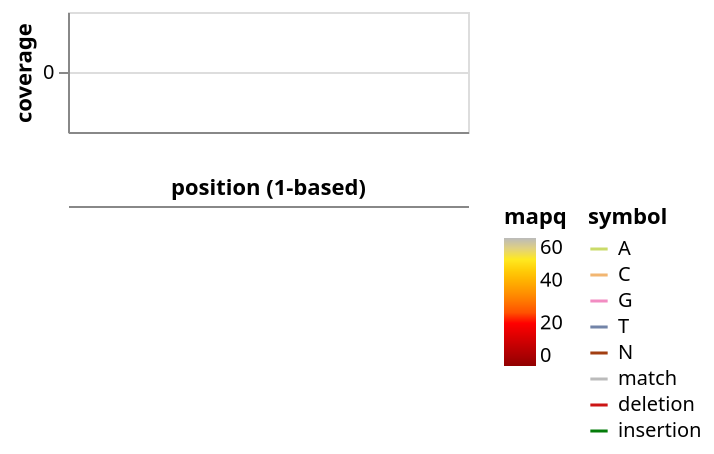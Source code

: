 {
    "$schema": "https://vega.github.io/schema/vega-lite/v5.json",
    "resolve": {
        "scale": {
            "strokeWidth": "independent"
        }
    },
    "datasets": {
        "highlight": [],
        "reference": [],
        "reads": [],
        "coverage": []
    },
    "config": {
        "legend": {
            "layout": {
                "right": {
                    "anchor": "start",
                    "direction": "horizontal",
                    "center": false,
                    "margin": 10
                }
            }
        }
    },
    "vconcat": [
        {
            "data": {
                "name": "coverage"
            },
            "mark": "area",
            "transform": [
                {
                    "as": "offset",
                    "calculate": "sequence(datum.coverage.length)"
                },
                {
                    "flatten": [
                        "offset",
                        "coverage"
                    ]
                },
                {
                    "as": "p",
                    "calculate": "datum.start + datum.offset"
                }
            ],
            "encoding": {
                "color": {
                    "value": "#BBB"
                },
                "x": {
                    "field": "p",
                    "type": "quantitative",
                    "axis": {
                        "title": null
                    },
                    "scale": {
                        "domain": []
                    }
                },
                "y": {
                    "field": "coverage",
                    "type": "quantitative",
                    "axis": {
                        "title": "coverage"
                    }
                }
            },
            "height": 60
        },
        {
            "height": {
                "step": 4
            },
            "encoding": {
                "x": {
                    "field": "start",
                    "type": "quantitative",
                    "axis": {
                        "orient": "top",
                        "title": "position (1-based)"
                    },
                    "scale": {
                        "domain": []
                    }
                },
                "x2": {
                    "field": "end",
                    "type": "quantitative"
                },
                "y": {
                    "axis": null,
                    "field": "row",
                    "type": "ordinal"
                },
                "yOffset": {
                    "field": "v_offset",
                    "type": "ordinal"
                }
            },
            "layer": [
                {
                    "data": {
                        "name": "highlight"
                    },
                    "mark": "rect",
                    "encoding": {
                        "color": {
                            "value": "red"
                        },
                        "opacity": {
                            "value": 0.15
                        },
                        "y2": {
                            "value": 10000000
                        }
                    }
                },
                {
                    "data": {
                        "name": "reference"
                    },
                    "params": [
                        {
                            "name": "grid",
                            "select": "interval",
                            "bind": "scales"
                        }
                    ],
                    "transform": [
                        {
                            "as": "base",
                            "calculate": "split(datum.reference, '')"
                        },
                        {
                            "as": "offset",
                            "calculate": "sequence(datum.reference.length)"
                        },
                        {
                            "flatten": [
                                "base",
                                "offset"
                            ]
                        },
                        {
                            "as": "position",
                            "calculate": "datum.start + datum.offset"
                        },
                        {
                            "as": "start",
                            "calculate": "datum.position + 0.5"
                        },
                        {
                            "as": "end",
                            "calculate": "datum.position + 1.5"
                        },
                        {
                            "as": "position (1-based)",
                            "calculate": "datum.position + 1"
                        }
                    ],
                    "mark": {
                        "type": "rule",
                        "clip": true
                    },
                    "encoding": {
                        "tooltip": [
                            {
                                "field": "base"
                            },
                            {
                                "field": "position (1-based)"
                            }
                        ],
                        "strokeWidth": {
                            "value": 8
                        },
                        "color": {
                            "field": "base",
                            "legend": null,
                            "scale": {
                                "type": "ordinal",
                                "domain": [
                                    "A",
                                    "C",
                                    "G",
                                    "T",
                                    "N",
                                    "match",
                                    "deletion",
                                    "insertion"
                                ],
                                "range": [
                                    "#CADB69",
                                    "#F2B671",
                                    "#F28CC2",
                                    "#7284A8",
                                    "#A23E11",
                                    "#BBBBBB",
                                    "#CC1414",
                                    "#047C0A"
                                ]
                            }
                        }
                    }
                },
                {
                    "data": {
                        "name": "reads"
                    },
                    "transform": [
                        {
                            "calculate": "split(datum.values, '\u00a7')",
                            "as": "reads"
                        },
                        {
                            "flatten": [
                                "reads"
                            ]
                        },
                        {
                            "calculate": "split(datum.reads, ' ')",
                            "as": "fields"
                        },
                        {
                            "calculate": "replace(datum.fields[0], '_', ' ')",
                            "as": "aux"
                        },
                        {
                            "calculate": "datum.fields[1]",
                            "as": "cigar"
                        },
                        {
                            "calculate": "toNumber(datum.fields[2])",
                            "as": "flags"
                        },
                        {
                            "calculate": "toNumber(datum.fields[3])",
                            "as": "mapq"
                        },
                        {
                            "calculate": "toNumber(datum.fields[4])",
                            "as": "mpos"
                        },
                        {
                            "calculate": "datum.fields[5]",
                            "as": "name"
                        },
                        {
                            "calculate": "toNumber(datum.fields[6])",
                            "as": "position"
                        },
                        {
                            "calculate": "datum.fields[7] === '.' ? null : toNumber(datum.fields[7])",
                            "as": "row"
                        },
                        {
                            "calculate": "datum.fields[8]",
                            "as": "raw_cigar"
                        },
                        {
                            "as": "cigars",
                            "calculate": "split(datum.cigar, '|')"
                        },
                        {
                            "as": "cigar_index",
                            "calculate": "sequence(datum.cigars.length)"
                        },
                        {
                            "flatten": [
                                "cigars",
                                "cigar_index"
                            ]
                        },
                        {
                            "calculate": "if(substring(datum.cigars, 0, 1) == 'i', 'insertion', if(substring(datum.cigars, length(datum.cigars) - 1, length(datum.cigars)) == '=', 'match', if(substring(datum.cigars, length(datum.cigars) - 1, length(datum.cigars)) == 'd', 'deletion', substring(datum.cigars, 1, length(datum.cigars)))))",
                            "as": "type"
                        },
                        {
                            "calculate": "if(datum.type == 'match' || datum.type == 'deletion', parseInt(substring(datum.cigars, 0, length(datum.cigars) - 1)), if(datum.type == 'insertion', 1, parseInt(substring(datum.cigars, 0, length(datum.cigars) - 1))))",
                            "as": "length"
                        },
                        {
                            "stack": "length",
                            "groupby": [
                                "name",
                                "cigar",
                                "position"
                            ],
                            "as": "offset"
                        },
                        {
                            "as": "start",
                            "calculate": "if(datum.type == 'insertion', datum.position + datum.offset + 1.4, datum.position + datum.offset + 0.4)"
                        },
                        {
                            "as": "end",
                            "calculate": "if(datum.type == 'insertion', datum.position + datum.offset + datum.length - 0.4, datum.position + datum.offset + datum.length + 0.6)"
                        },
                        {
                            "as": "v_offset",
                            "calculate": "if(datum.position < datum.mpos, 0, 2)"
                        }
                    ],
                    "mark": {
                        "type": "rule",
                        "clip": true
                    },
                    "params": [
                        {
                            "name": "rplc",
                            "select": {
                                "type": "point",
                                "toggle": "event.shiftKey",
                                "fields": [
                                    "name",
                                    "position"
                                ]
                            }
                        }
                    ],
                    "encoding": {
                        "opacity": {
                            "condition": {
                                "param": "rplc",
                                "value": 1
                            },
                            "value": 0.2
                        },
                        "strokeWidth": {
                            "field": "type",
                            "scale": {
                                "type": "ordinal",
                                "domain": [
                                    "A",
                                    "C",
                                    "G",
                                    "T",
                                    "N",
                                    "match",
                                    "deletion",
                                    "insertion"
                                ],
                                "range": [
                                    9,
                                    9,
                                    9,
                                    9,
                                    9,
                                    9,
                                    9,
                                    12
                                ]
                            },
                            "legend": null
                        },
                        "color": {
                            "field": "mapq",
                            "type": "quantitative",
                            "scale": {
                                "domain": [
                                    0,
                                    60
                                ],
                                "range": [
                                    "#910000",
                                    "#c70002",
                                    "#ff0000",
                                    "#ff7500",
                                    "#ffb200",
                                    "#ffe921",
                                    "#bbbbbb"
                                ]
                            }
                        }
                    }
                },
                {
                    "data": {
                        "name": "reads"
                    },
                    "transform": [
                        {
                            "calculate": "split(datum.values, '\u00a7')",
                            "as": "reads"
                        },
                        {
                            "flatten": [
                                "reads"
                            ]
                        },
                        {
                            "calculate": "split(datum.reads, ' ')",
                            "as": "fields"
                        },
                        {
                            "calculate": "replace(datum.fields[0], '_', ' ')",
                            "as": "aux"
                        },
                        {
                            "calculate": "datum.fields[1]",
                            "as": "cigar"
                        },
                        {
                            "calculate": "toNumber(datum.fields[2])",
                            "as": "flags"
                        },
                        {
                            "calculate": "toNumber(datum.fields[3])",
                            "as": "mapq"
                        },
                        {
                            "calculate": "toNumber(datum.fields[4])",
                            "as": "mpos"
                        },
                        {
                            "calculate": "datum.fields[5]",
                            "as": "name"
                        },
                        {
                            "calculate": "toNumber(datum.fields[6])",
                            "as": "position"
                        },
                        {
                            "calculate": "datum.fields[7] === '.' ? null : toNumber(datum.fields[7])",
                            "as": "row"
                        },
                        {
                            "calculate": "datum.fields[8]",
                            "as": "raw_cigar"
                        },
                        {
                            "filter": "datum.mpos >= 0"
                        },
                        {
                            "as": "start",
                            "calculate": "if(datum.position < datum.mpos, datum.position + 0.5, datum.mpos + 0.5)"
                        },
                        {
                            "as": "end",
                            "calculate": "if(datum.position > datum.mpos, datum.position + 0.5, datum.mpos + 0.5)"
                        },
                        {
                            "as": "v_offset",
                            "calculate": "1"
                        }
                    ],
                    "mark": {
                        "type": "rule",
                        "clip": true
                    },
                    "encoding": {
                        "opacity": {
                            "condition": {
                                "param": "rplc",
                                "value": 1
                            },
                            "value": 0.2
                        },
                        "strokeWidth": {
                            "value": 1
                        },
                        "color": {
                            "value": "#BBBBBB"
                        }
                    }
                },
                {
                    "data": {
                        "name": "reads"
                    },
                    "transform": [
                        {
                            "calculate": "split(datum.values, '\u00a7')",
                            "as": "reads"
                        },
                        {
                            "flatten": [
                                "reads"
                            ]
                        },
                        {
                            "calculate": "split(datum.reads, ' ')",
                            "as": "fields"
                        },
                        {
                            "calculate": "replace(datum.fields[0], '_', ' ')",
                            "as": "aux"
                        },
                        {
                            "calculate": "datum.fields[1]",
                            "as": "cigar"
                        },
                        {
                            "calculate": "toNumber(datum.fields[2])",
                            "as": "flags"
                        },
                        {
                            "calculate": "toNumber(datum.fields[3])",
                            "as": "mapq"
                        },
                        {
                            "calculate": "toNumber(datum.fields[4])",
                            "as": "mpos"
                        },
                        {
                            "calculate": "datum.fields[5]",
                            "as": "name"
                        },
                        {
                            "calculate": "toNumber(datum.fields[6])",
                            "as": "position"
                        },
                        {
                            "calculate": "datum.fields[7] === '.' ? null : toNumber(datum.fields[7])",
                            "as": "row"
                        },
                        {
                            "calculate": "datum.fields[8]",
                            "as": "raw_cigar"
                        },
                        {
                            "calculate": "join([if ((datum.flags & 1) > 0, 'read paired, ', ''), if ((datum.flags & 2) > 0, 'read mapped in proper pair, ', ''),  if ((datum.flags & 4) > 0, 'read unmapped, ', ''), if ((datum.flags & 8) > 0, 'mate unmapped, ', ''), if ((datum.flags & 16) > 0, 'read reverse strand, ', ''), if ((datum.flags & 32) > 0, 'mate reverse strand, ', ''), if ((datum.flags & 64) > 0, 'first in pair, ', ''), if ((datum.flags & 128) > 0, 'second in pair, ', ''), if ((datum.flags & 256) > 0, 'not primary alignment, ', ''), if ((datum.flags & 512) > 0, 'read fails platform/vendor quality checks, ', ''), if ((datum.flags & 1024) > 0, 'read is PCR or optical duplicate, ', ''), if ((datum.flags & 2048) > 0, 'supplementary alignment, ', '')], '')",
                            "as": "flags"
                        },
                        {
                            "as": "cigars",
                            "calculate": "split(datum.cigar, '|')"
                        },
                        {
                            "as": "cigar_index",
                            "calculate": "sequence(datum.cigars.length)"
                        },
                        {
                            "flatten": [
                                "cigars",
                                "cigar_index"
                            ]
                        },
                        {
                            "calculate": "if(substring(datum.cigars, 0, 1) == 'i', 'insertion', if(substring(datum.cigars, length(datum.cigars) - 1, length(datum.cigars)) == '=', 'match', if(substring(datum.cigars, length(datum.cigars) - 1, length(datum.cigars)) == 'd', 'deletion', substring(datum.cigars, 1, length(datum.cigars)))))",
                            "as": "type"
                        },
                        {
                            "calculate": "if(datum.type == 'match' || datum.type == 'deletion', parseInt(substring(datum.cigars, 0, length(datum.cigars) - 1)), if(datum.type == 'insertion', 1, parseInt(substring(datum.cigars, 0, length(datum.cigars) - 1))))",
                            "as": "length"
                        },
                        {
                            "stack": "length",
                            "groupby": [
                                "name",
                                "cigar",
                                "position"
                            ],
                            "as": "offset"
                        },
                        {
                            "as": "start",
                            "calculate": "datum.position + datum.offset + 0.5"
                        },
                        {
                            "as": "end",
                            "calculate": "datum.position + datum.offset + datum.length + 0.5"
                        },
                        {
                            "filter": "datum.type != 'deletion' && datum.type != 'insertion'"
                        },
                        {
                            "as": "v_offset",
                            "calculate": "if(datum.position < datum.mpos, 0, 2)"
                        }
                    ],
                    "mark": {
                        "type": "rule",
                        "clip": true
                    },
                    "encoding": {
                        "tooltip": [
                            {
                                "field": "name"
                            },
                            {
                                "field": "type"
                            },
                            {
                                "field": "mapq"
                            },
                            {
                                "field": "flags"
                            },
                            {
                                "field": "aux"
                            },
                            {
                                "field": "raw_cigar"
                            }
                        ],
                        "opacity": {
                            "condition": {
                                "param": "rplc",
                                "value": 1
                            },
                            "value": 0.2
                        },
                        "strokeWidth": {
                            "field": "type",
                            "scale": {
                                "type": "ordinal",
                                "domain": [
                                    "A",
                                    "C",
                                    "G",
                                    "T",
                                    "N",
                                    "match",
                                    "deletion",
                                    "insertion"
                                ],
                                "range": [
                                    6,
                                    6,
                                    6,
                                    6,
                                    6,
                                    6,
                                    6,
                                    9
                                ]
                            },
                            "legend": null
                        },
                        "color": {
                            "field": "type",
                            "legend": null,
                            "scale": {
                                "type": "ordinal",
                                "domain": [
                                    "A",
                                    "C",
                                    "G",
                                    "T",
                                    "N",
                                    "match",
                                    "deletion",
                                    "insertion"
                                ],
                                "range": [
                                    "#CADB69",
                                    "#F2B671",
                                    "#F28CC2",
                                    "#7284A8",
                                    "#A23E11",
                                    "#BBBBBB",
                                    "#CC1414",
                                    "#047C0A"
                                ]
                            }
                        }
                    }
                },
                {
                    "data": {
                        "name": "reads"
                    },
                    "transform": [
                        {
                            "calculate": "split(datum.values, '\u00a7')",
                            "as": "reads"
                        },
                        {
                            "flatten": [
                                "reads"
                            ]
                        },
                        {
                            "calculate": "split(datum.reads, ' ')",
                            "as": "fields"
                        },
                        {
                            "calculate": "replace(datum.fields[0], '_', ' ')",
                            "as": "aux"
                        },
                        {
                            "calculate": "datum.fields[1]",
                            "as": "cigar"
                        },
                        {
                            "calculate": "toNumber(datum.fields[2])",
                            "as": "flags"
                        },
                        {
                            "calculate": "toNumber(datum.fields[3])",
                            "as": "mapq"
                        },
                        {
                            "calculate": "toNumber(datum.fields[4])",
                            "as": "mpos"
                        },
                        {
                            "calculate": "datum.fields[5]",
                            "as": "name"
                        },
                        {
                            "calculate": "toNumber(datum.fields[6])",
                            "as": "position"
                        },
                        {
                            "calculate": "datum.fields[7] === '.' ? null : toNumber(datum.fields[7])",
                            "as": "row"
                        },
                        {
                            "calculate": "datum.fields[8]",
                            "as": "raw_cigar"
                        },
                        {
                            "calculate": "join([if ((datum.flags & 1) > 0, 'read paired, ', ''), if ((datum.flags & 2) > 0, 'read mapped in proper pair, ', ''),  if ((datum.flags & 4) > 0, 'read unmapped, ', ''), if ((datum.flags & 8) > 0, 'mate unmapped, ', ''), if ((datum.flags & 16) > 0, 'read reverse strand, ', ''), if ((datum.flags & 32) > 0, 'mate reverse strand, ', ''), if ((datum.flags & 64) > 0, 'first in pair, ', ''), if ((datum.flags & 128) > 0, 'second in pair, ', ''), if ((datum.flags & 256) > 0, 'not primary alignment, ', ''), if ((datum.flags & 512) > 0, 'read fails platform/vendor quality checks, ', ''), if ((datum.flags & 1024) > 0, 'read is PCR or optical duplicate, ', ''), if ((datum.flags & 2048) > 0, 'supplementary alignment, ', '')], '')",
                            "as": "flags"
                        },
                        {
                            "as": "cigars",
                            "calculate": "split(datum.cigar, '|')"
                        },
                        {
                            "as": "cigar_index",
                            "calculate": "sequence(datum.cigars.length)"
                        },
                        {
                            "flatten": [
                                "cigars",
                                "cigar_index"
                            ]
                        },
                        {
                            "calculate": "if(substring(datum.cigars, 0, 1) == 'i', 'insertion', if(substring(datum.cigars, length(datum.cigars) - 1, length(datum.cigars)) == '=', 'match', if(substring(datum.cigars, length(datum.cigars) - 1, length(datum.cigars)) == 'd', 'deletion', substring(datum.cigars, 1, length(datum.cigars)))))",
                            "as": "type"
                        },
                        {
                            "calculate": "if(datum.type == 'match' || datum.type == 'deletion', parseInt(substring(datum.cigars, 0, length(datum.cigars) - 1)), if(datum.type == 'insertion', 1, parseInt(substring(datum.cigars, 0, length(datum.cigars) - 1))))",
                            "as": "length"
                        },
                        {
                            "stack": "length",
                            "groupby": [
                                "name",
                                "cigar",
                                "position"
                            ],
                            "as": "offset"
                        },
                        {
                            "as": "start",
                            "calculate": "datum.position + datum.offset + 0.5"
                        },
                        {
                            "as": "end",
                            "calculate": "datum.position + datum.offset + datum.length + 0.5"
                        },
                        {
                            "as": "inserted bases",
                            "calculate": "substring(datum.cigars, 1, length(datum.cigars))"
                        },
                        {
                            "filter": "datum.type == 'insertion'"
                        },
                        {
                            "as": "v_offset",
                            "calculate": "if(datum.position < datum.mpos, 0, 2)"
                        }
                    ],
                    "mark": {
                        "type": "rule",
                        "clip": true
                    },
                    "encoding": {
                        "tooltip": [
                            {
                                "field": "name"
                            },
                            {
                                "field": "type"
                            },
                            {
                                "field": "mapq"
                            },
                            {
                                "field": "flags"
                            },
                            {
                                "field": "aux"
                            },
                            {
                                "field": "inserted bases"
                            },
                            {
                                "field": "raw_cigar"
                            }
                        ],
                        "opacity": {
                            "condition": {
                                "param": "rplc",
                                "value": 1
                            },
                            "value": 0.2
                        },
                        "strokeWidth": {
                            "field": "type",
                            "scale": {
                                "type": "ordinal",
                                "domain": [
                                    "A",
                                    "C",
                                    "G",
                                    "T",
                                    "N",
                                    "match",
                                    "deletion",
                                    "insertion"
                                ],
                                "range": [
                                    6,
                                    6,
                                    6,
                                    6,
                                    6,
                                    6,
                                    6,
                                    9
                                ]
                            },
                            "legend": null
                        },
                        "color": {
                            "field": "type",
                            "legend": null,
                            "scale": {
                                "type": "ordinal",
                                "domain": [
                                    "A",
                                    "C",
                                    "G",
                                    "T",
                                    "N",
                                    "match",
                                    "deletion",
                                    "insertion"
                                ],
                                "range": [
                                    "#CADB69",
                                    "#F2B671",
                                    "#F28CC2",
                                    "#7284A8",
                                    "#A23E11",
                                    "#BBBBBB",
                                    "#CC1414",
                                    "#047C0A"
                                ]
                            }
                        }
                    }
                },
                {
                    "data": {
                        "name": "reads"
                    },
                    "transform": [
                        {
                            "calculate": "split(datum.values, '\u00a7')",
                            "as": "reads"
                        },
                        {
                            "flatten": [
                                "reads"
                            ]
                        },
                        {
                            "calculate": "split(datum.reads, ' ')",
                            "as": "fields"
                        },
                        {
                            "calculate": "replace(datum.fields[0], '_', ' ')",
                            "as": "aux"
                        },
                        {
                            "calculate": "datum.fields[1]",
                            "as": "cigar"
                        },
                        {
                            "calculate": "toNumber(datum.fields[2])",
                            "as": "flags"
                        },
                        {
                            "calculate": "toNumber(datum.fields[3])",
                            "as": "mapq"
                        },
                        {
                            "calculate": "toNumber(datum.fields[4])",
                            "as": "mpos"
                        },
                        {
                            "calculate": "datum.fields[5]",
                            "as": "name"
                        },
                        {
                            "calculate": "toNumber(datum.fields[6])",
                            "as": "position"
                        },
                        {
                            "calculate": "datum.fields[7] === '.' ? null : toNumber(datum.fields[7])",
                            "as": "row"
                        },
                        {
                            "calculate": "datum.fields[8]",
                            "as": "raw_cigar"
                        },
                        {
                            "calculate": "join([if ((datum.flags & 1) > 0, 'read paired, ', ''), if ((datum.flags & 2) > 0, 'read mapped in proper pair, ', ''),  if ((datum.flags & 4) > 0, 'read unmapped, ', ''), if ((datum.flags & 8) > 0, 'mate unmapped, ', ''), if ((datum.flags & 16) > 0, 'read reverse strand, ', ''), if ((datum.flags & 32) > 0, 'mate reverse strand, ', ''), if ((datum.flags & 64) > 0, 'first in pair, ', ''), if ((datum.flags & 128) > 0, 'second in pair, ', ''), if ((datum.flags & 256) > 0, 'not primary alignment, ', ''), if ((datum.flags & 512) > 0, 'read fails platform/vendor quality checks, ', ''), if ((datum.flags & 1024) > 0, 'read is PCR or optical duplicate, ', ''), if ((datum.flags & 2048) > 0, 'supplementary alignment, ', '')], '')",
                            "as": "flags"
                        },
                        {
                            "as": "cigars",
                            "calculate": "split(datum.cigar, '|')"
                        },
                        {
                            "as": "cigar_index",
                            "calculate": "sequence(datum.cigars.length)"
                        },
                        {
                            "flatten": [
                                "cigars",
                                "cigar_index"
                            ]
                        },
                        {
                            "calculate": "if(substring(datum.cigars, 0, 1) == 'i', 'insertion', if(substring(datum.cigars, length(datum.cigars) - 1, length(datum.cigars)) == '=', 'match', if(substring(datum.cigars, length(datum.cigars) - 1, length(datum.cigars)) == 'd', 'deletion', substring(datum.cigars, 1, length(datum.cigars)))))",
                            "as": "type"
                        },
                        {
                            "calculate": "if(datum.type == 'match' || datum.type == 'deletion', parseInt(substring(datum.cigars, 0, length(datum.cigars) - 1)), if(datum.type == 'insertion', 1, parseInt(substring(datum.cigars, 0, length(datum.cigars) - 1))))",
                            "as": "length"
                        },
                        {
                            "stack": "length",
                            "groupby": [
                                "name",
                                "cigar",
                                "position"
                            ],
                            "as": "offset"
                        },
                        {
                            "as": "start",
                            "calculate": "if(datum.type == 'insertion', datum.position + datum.offset + 1, datum.position + datum.offset + 0.5)"
                        },
                        {
                            "as": "end",
                            "calculate": "if(datum.type == 'insertion', datum.position + datum.offset + datum.length, datum.position + datum.offset + datum.length + 0.5)"
                        },
                        {
                            "filter": "datum.type == 'deletion'"
                        },
                        {
                            "as": "v_offset",
                            "calculate": "if(datum.position < datum.mpos, 0, 2)"
                        }
                    ],
                    "mark": {
                        "type": "rule",
                        "clip": true
                    },
                    "encoding": {
                        "tooltip": [
                            {
                                "field": "name"
                            },
                            {
                                "field": "type"
                            },
                            {
                                "field": "mapq"
                            },
                            {
                                "field": "flags"
                            },
                            {
                                "field": "length"
                            },
                            {
                                "field": "aux"
                            },
                            {
                                "field": "raw_cigar"
                            }
                        ],
                        "opacity": {
                            "condition": {
                                "param": "rplc",
                                "value": 1
                            },
                            "value": 0.2
                        },
                        "strokeWidth": {
                            "field": "type",
                            "scale": {
                                "type": "ordinal",
                                "domain": [
                                    "A",
                                    "C",
                                    "G",
                                    "T",
                                    "N",
                                    "match",
                                    "deletion",
                                    "insertion"
                                ],
                                "range": [
                                    6,
                                    6,
                                    6,
                                    6,
                                    6,
                                    6,
                                    6,
                                    9
                                ]
                            },
                            "legend": null
                        },
                        "color": {
                            "field": "type",
                            "legend": {
                                "symbolSize": 75,
                                "title": "symbol"
                            },
                            "scale": {
                                "type": "ordinal",
                                "domain": [
                                    "A",
                                    "C",
                                    "G",
                                    "T",
                                    "N",
                                    "match",
                                    "deletion",
                                    "insertion"
                                ],
                                "range": [
                                    "#CADB69",
                                    "#F2B671",
                                    "#F28CC2",
                                    "#7284A8",
                                    "#A23E11",
                                    "#BBBBBB",
                                    "#CC1414",
                                    "#047C0A"
                                ]
                            }
                        }
                    }
                }
            ]
        }
    ]
}